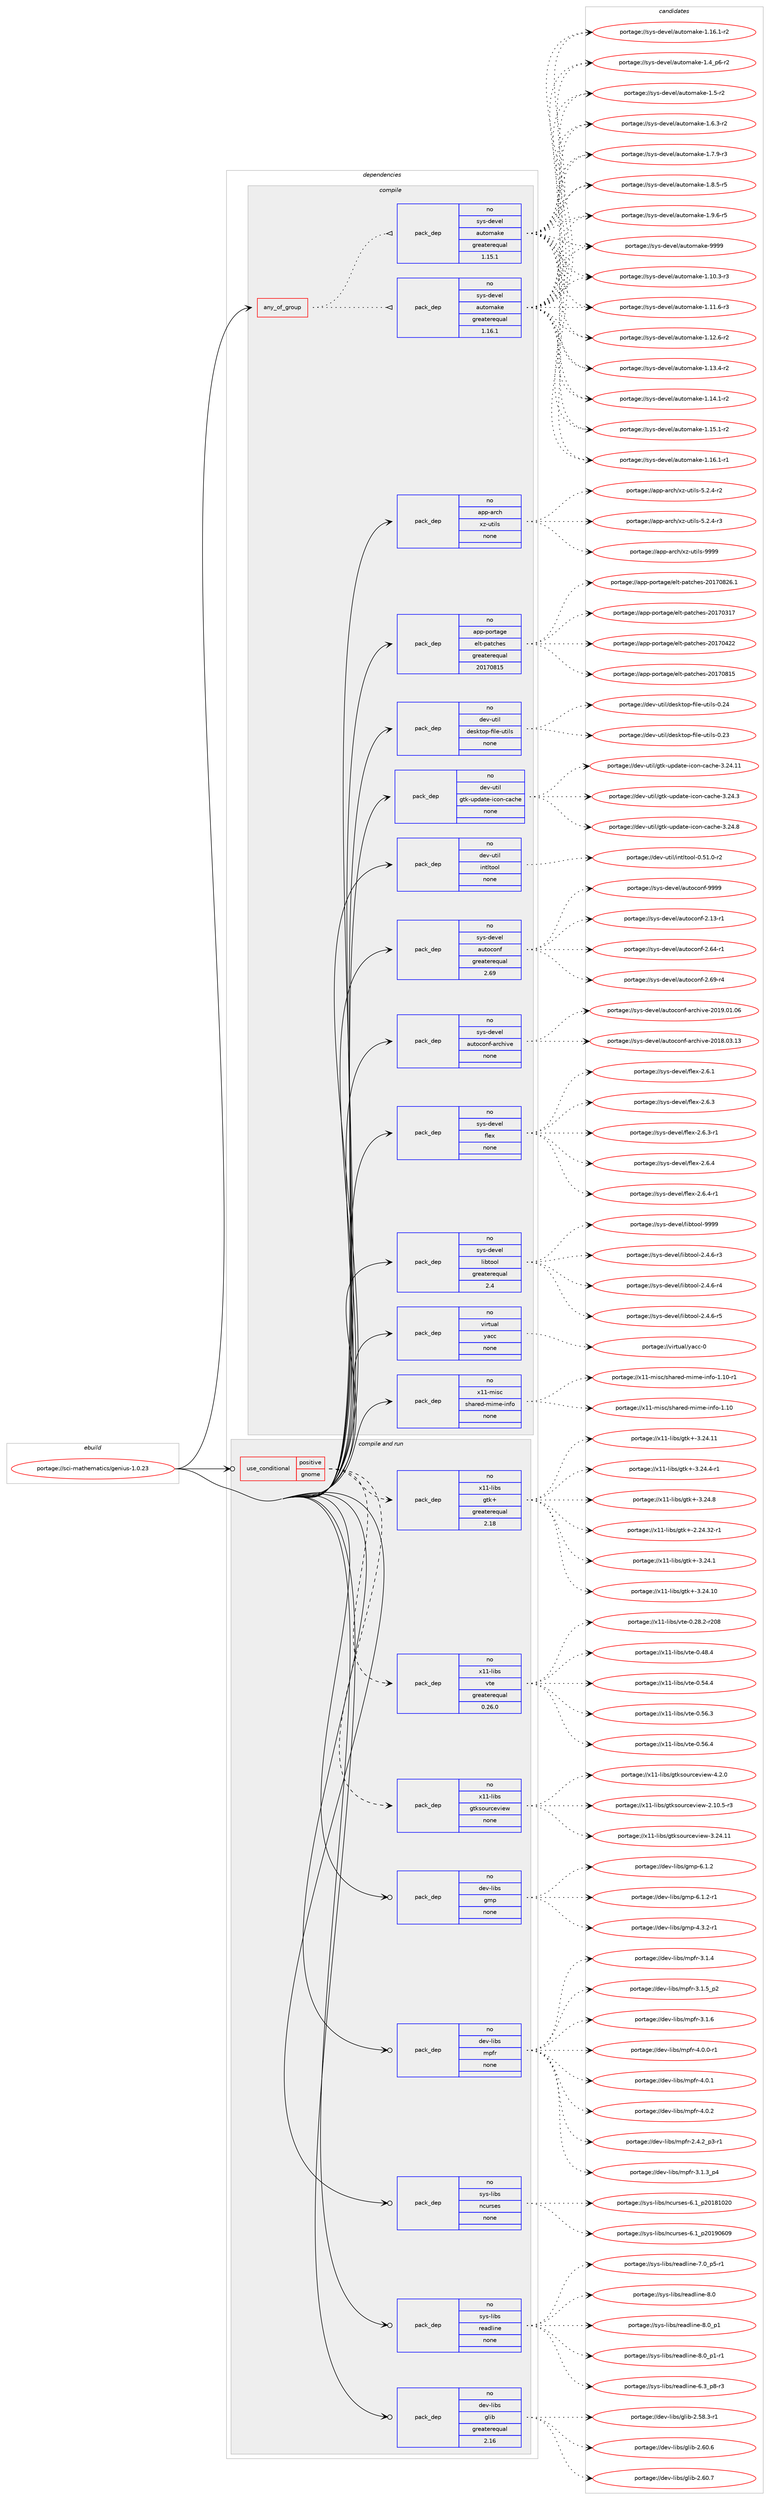 digraph prolog {

# *************
# Graph options
# *************

newrank=true;
concentrate=true;
compound=true;
graph [rankdir=LR,fontname=Helvetica,fontsize=10,ranksep=1.5];#, ranksep=2.5, nodesep=0.2];
edge  [arrowhead=vee];
node  [fontname=Helvetica,fontsize=10];

# **********
# The ebuild
# **********

subgraph cluster_leftcol {
color=gray;
rank=same;
label=<<i>ebuild</i>>;
id [label="portage://sci-mathematics/genius-1.0.23", color=red, width=4, href="../sci-mathematics/genius-1.0.23.svg"];
}

# ****************
# The dependencies
# ****************

subgraph cluster_midcol {
color=gray;
label=<<i>dependencies</i>>;
subgraph cluster_compile {
fillcolor="#eeeeee";
style=filled;
label=<<i>compile</i>>;
subgraph any6490 {
dependency394095 [label=<<TABLE BORDER="0" CELLBORDER="1" CELLSPACING="0" CELLPADDING="4"><TR><TD CELLPADDING="10">any_of_group</TD></TR></TABLE>>, shape=none, color=red];subgraph pack289858 {
dependency394096 [label=<<TABLE BORDER="0" CELLBORDER="1" CELLSPACING="0" CELLPADDING="4" WIDTH="220"><TR><TD ROWSPAN="6" CELLPADDING="30">pack_dep</TD></TR><TR><TD WIDTH="110">no</TD></TR><TR><TD>sys-devel</TD></TR><TR><TD>automake</TD></TR><TR><TD>greaterequal</TD></TR><TR><TD>1.16.1</TD></TR></TABLE>>, shape=none, color=blue];
}
dependency394095:e -> dependency394096:w [weight=20,style="dotted",arrowhead="oinv"];
subgraph pack289859 {
dependency394097 [label=<<TABLE BORDER="0" CELLBORDER="1" CELLSPACING="0" CELLPADDING="4" WIDTH="220"><TR><TD ROWSPAN="6" CELLPADDING="30">pack_dep</TD></TR><TR><TD WIDTH="110">no</TD></TR><TR><TD>sys-devel</TD></TR><TR><TD>automake</TD></TR><TR><TD>greaterequal</TD></TR><TR><TD>1.15.1</TD></TR></TABLE>>, shape=none, color=blue];
}
dependency394095:e -> dependency394097:w [weight=20,style="dotted",arrowhead="oinv"];
}
id:e -> dependency394095:w [weight=20,style="solid",arrowhead="vee"];
subgraph pack289860 {
dependency394098 [label=<<TABLE BORDER="0" CELLBORDER="1" CELLSPACING="0" CELLPADDING="4" WIDTH="220"><TR><TD ROWSPAN="6" CELLPADDING="30">pack_dep</TD></TR><TR><TD WIDTH="110">no</TD></TR><TR><TD>app-arch</TD></TR><TR><TD>xz-utils</TD></TR><TR><TD>none</TD></TR><TR><TD></TD></TR></TABLE>>, shape=none, color=blue];
}
id:e -> dependency394098:w [weight=20,style="solid",arrowhead="vee"];
subgraph pack289861 {
dependency394099 [label=<<TABLE BORDER="0" CELLBORDER="1" CELLSPACING="0" CELLPADDING="4" WIDTH="220"><TR><TD ROWSPAN="6" CELLPADDING="30">pack_dep</TD></TR><TR><TD WIDTH="110">no</TD></TR><TR><TD>app-portage</TD></TR><TR><TD>elt-patches</TD></TR><TR><TD>greaterequal</TD></TR><TR><TD>20170815</TD></TR></TABLE>>, shape=none, color=blue];
}
id:e -> dependency394099:w [weight=20,style="solid",arrowhead="vee"];
subgraph pack289862 {
dependency394100 [label=<<TABLE BORDER="0" CELLBORDER="1" CELLSPACING="0" CELLPADDING="4" WIDTH="220"><TR><TD ROWSPAN="6" CELLPADDING="30">pack_dep</TD></TR><TR><TD WIDTH="110">no</TD></TR><TR><TD>dev-util</TD></TR><TR><TD>desktop-file-utils</TD></TR><TR><TD>none</TD></TR><TR><TD></TD></TR></TABLE>>, shape=none, color=blue];
}
id:e -> dependency394100:w [weight=20,style="solid",arrowhead="vee"];
subgraph pack289863 {
dependency394101 [label=<<TABLE BORDER="0" CELLBORDER="1" CELLSPACING="0" CELLPADDING="4" WIDTH="220"><TR><TD ROWSPAN="6" CELLPADDING="30">pack_dep</TD></TR><TR><TD WIDTH="110">no</TD></TR><TR><TD>dev-util</TD></TR><TR><TD>gtk-update-icon-cache</TD></TR><TR><TD>none</TD></TR><TR><TD></TD></TR></TABLE>>, shape=none, color=blue];
}
id:e -> dependency394101:w [weight=20,style="solid",arrowhead="vee"];
subgraph pack289864 {
dependency394102 [label=<<TABLE BORDER="0" CELLBORDER="1" CELLSPACING="0" CELLPADDING="4" WIDTH="220"><TR><TD ROWSPAN="6" CELLPADDING="30">pack_dep</TD></TR><TR><TD WIDTH="110">no</TD></TR><TR><TD>dev-util</TD></TR><TR><TD>intltool</TD></TR><TR><TD>none</TD></TR><TR><TD></TD></TR></TABLE>>, shape=none, color=blue];
}
id:e -> dependency394102:w [weight=20,style="solid",arrowhead="vee"];
subgraph pack289865 {
dependency394103 [label=<<TABLE BORDER="0" CELLBORDER="1" CELLSPACING="0" CELLPADDING="4" WIDTH="220"><TR><TD ROWSPAN="6" CELLPADDING="30">pack_dep</TD></TR><TR><TD WIDTH="110">no</TD></TR><TR><TD>sys-devel</TD></TR><TR><TD>autoconf</TD></TR><TR><TD>greaterequal</TD></TR><TR><TD>2.69</TD></TR></TABLE>>, shape=none, color=blue];
}
id:e -> dependency394103:w [weight=20,style="solid",arrowhead="vee"];
subgraph pack289866 {
dependency394104 [label=<<TABLE BORDER="0" CELLBORDER="1" CELLSPACING="0" CELLPADDING="4" WIDTH="220"><TR><TD ROWSPAN="6" CELLPADDING="30">pack_dep</TD></TR><TR><TD WIDTH="110">no</TD></TR><TR><TD>sys-devel</TD></TR><TR><TD>autoconf-archive</TD></TR><TR><TD>none</TD></TR><TR><TD></TD></TR></TABLE>>, shape=none, color=blue];
}
id:e -> dependency394104:w [weight=20,style="solid",arrowhead="vee"];
subgraph pack289867 {
dependency394105 [label=<<TABLE BORDER="0" CELLBORDER="1" CELLSPACING="0" CELLPADDING="4" WIDTH="220"><TR><TD ROWSPAN="6" CELLPADDING="30">pack_dep</TD></TR><TR><TD WIDTH="110">no</TD></TR><TR><TD>sys-devel</TD></TR><TR><TD>flex</TD></TR><TR><TD>none</TD></TR><TR><TD></TD></TR></TABLE>>, shape=none, color=blue];
}
id:e -> dependency394105:w [weight=20,style="solid",arrowhead="vee"];
subgraph pack289868 {
dependency394106 [label=<<TABLE BORDER="0" CELLBORDER="1" CELLSPACING="0" CELLPADDING="4" WIDTH="220"><TR><TD ROWSPAN="6" CELLPADDING="30">pack_dep</TD></TR><TR><TD WIDTH="110">no</TD></TR><TR><TD>sys-devel</TD></TR><TR><TD>libtool</TD></TR><TR><TD>greaterequal</TD></TR><TR><TD>2.4</TD></TR></TABLE>>, shape=none, color=blue];
}
id:e -> dependency394106:w [weight=20,style="solid",arrowhead="vee"];
subgraph pack289869 {
dependency394107 [label=<<TABLE BORDER="0" CELLBORDER="1" CELLSPACING="0" CELLPADDING="4" WIDTH="220"><TR><TD ROWSPAN="6" CELLPADDING="30">pack_dep</TD></TR><TR><TD WIDTH="110">no</TD></TR><TR><TD>virtual</TD></TR><TR><TD>yacc</TD></TR><TR><TD>none</TD></TR><TR><TD></TD></TR></TABLE>>, shape=none, color=blue];
}
id:e -> dependency394107:w [weight=20,style="solid",arrowhead="vee"];
subgraph pack289870 {
dependency394108 [label=<<TABLE BORDER="0" CELLBORDER="1" CELLSPACING="0" CELLPADDING="4" WIDTH="220"><TR><TD ROWSPAN="6" CELLPADDING="30">pack_dep</TD></TR><TR><TD WIDTH="110">no</TD></TR><TR><TD>x11-misc</TD></TR><TR><TD>shared-mime-info</TD></TR><TR><TD>none</TD></TR><TR><TD></TD></TR></TABLE>>, shape=none, color=blue];
}
id:e -> dependency394108:w [weight=20,style="solid",arrowhead="vee"];
}
subgraph cluster_compileandrun {
fillcolor="#eeeeee";
style=filled;
label=<<i>compile and run</i>>;
subgraph cond97540 {
dependency394109 [label=<<TABLE BORDER="0" CELLBORDER="1" CELLSPACING="0" CELLPADDING="4"><TR><TD ROWSPAN="3" CELLPADDING="10">use_conditional</TD></TR><TR><TD>positive</TD></TR><TR><TD>gnome</TD></TR></TABLE>>, shape=none, color=red];
subgraph pack289871 {
dependency394110 [label=<<TABLE BORDER="0" CELLBORDER="1" CELLSPACING="0" CELLPADDING="4" WIDTH="220"><TR><TD ROWSPAN="6" CELLPADDING="30">pack_dep</TD></TR><TR><TD WIDTH="110">no</TD></TR><TR><TD>x11-libs</TD></TR><TR><TD>gtk+</TD></TR><TR><TD>greaterequal</TD></TR><TR><TD>2.18</TD></TR></TABLE>>, shape=none, color=blue];
}
dependency394109:e -> dependency394110:w [weight=20,style="dashed",arrowhead="vee"];
subgraph pack289872 {
dependency394111 [label=<<TABLE BORDER="0" CELLBORDER="1" CELLSPACING="0" CELLPADDING="4" WIDTH="220"><TR><TD ROWSPAN="6" CELLPADDING="30">pack_dep</TD></TR><TR><TD WIDTH="110">no</TD></TR><TR><TD>x11-libs</TD></TR><TR><TD>gtksourceview</TD></TR><TR><TD>none</TD></TR><TR><TD></TD></TR></TABLE>>, shape=none, color=blue];
}
dependency394109:e -> dependency394111:w [weight=20,style="dashed",arrowhead="vee"];
subgraph pack289873 {
dependency394112 [label=<<TABLE BORDER="0" CELLBORDER="1" CELLSPACING="0" CELLPADDING="4" WIDTH="220"><TR><TD ROWSPAN="6" CELLPADDING="30">pack_dep</TD></TR><TR><TD WIDTH="110">no</TD></TR><TR><TD>x11-libs</TD></TR><TR><TD>vte</TD></TR><TR><TD>greaterequal</TD></TR><TR><TD>0.26.0</TD></TR></TABLE>>, shape=none, color=blue];
}
dependency394109:e -> dependency394112:w [weight=20,style="dashed",arrowhead="vee"];
}
id:e -> dependency394109:w [weight=20,style="solid",arrowhead="odotvee"];
subgraph pack289874 {
dependency394113 [label=<<TABLE BORDER="0" CELLBORDER="1" CELLSPACING="0" CELLPADDING="4" WIDTH="220"><TR><TD ROWSPAN="6" CELLPADDING="30">pack_dep</TD></TR><TR><TD WIDTH="110">no</TD></TR><TR><TD>dev-libs</TD></TR><TR><TD>glib</TD></TR><TR><TD>greaterequal</TD></TR><TR><TD>2.16</TD></TR></TABLE>>, shape=none, color=blue];
}
id:e -> dependency394113:w [weight=20,style="solid",arrowhead="odotvee"];
subgraph pack289875 {
dependency394114 [label=<<TABLE BORDER="0" CELLBORDER="1" CELLSPACING="0" CELLPADDING="4" WIDTH="220"><TR><TD ROWSPAN="6" CELLPADDING="30">pack_dep</TD></TR><TR><TD WIDTH="110">no</TD></TR><TR><TD>dev-libs</TD></TR><TR><TD>gmp</TD></TR><TR><TD>none</TD></TR><TR><TD></TD></TR></TABLE>>, shape=none, color=blue];
}
id:e -> dependency394114:w [weight=20,style="solid",arrowhead="odotvee"];
subgraph pack289876 {
dependency394115 [label=<<TABLE BORDER="0" CELLBORDER="1" CELLSPACING="0" CELLPADDING="4" WIDTH="220"><TR><TD ROWSPAN="6" CELLPADDING="30">pack_dep</TD></TR><TR><TD WIDTH="110">no</TD></TR><TR><TD>dev-libs</TD></TR><TR><TD>mpfr</TD></TR><TR><TD>none</TD></TR><TR><TD></TD></TR></TABLE>>, shape=none, color=blue];
}
id:e -> dependency394115:w [weight=20,style="solid",arrowhead="odotvee"];
subgraph pack289877 {
dependency394116 [label=<<TABLE BORDER="0" CELLBORDER="1" CELLSPACING="0" CELLPADDING="4" WIDTH="220"><TR><TD ROWSPAN="6" CELLPADDING="30">pack_dep</TD></TR><TR><TD WIDTH="110">no</TD></TR><TR><TD>sys-libs</TD></TR><TR><TD>ncurses</TD></TR><TR><TD>none</TD></TR><TR><TD></TD></TR></TABLE>>, shape=none, color=blue];
}
id:e -> dependency394116:w [weight=20,style="solid",arrowhead="odotvee"];
subgraph pack289878 {
dependency394117 [label=<<TABLE BORDER="0" CELLBORDER="1" CELLSPACING="0" CELLPADDING="4" WIDTH="220"><TR><TD ROWSPAN="6" CELLPADDING="30">pack_dep</TD></TR><TR><TD WIDTH="110">no</TD></TR><TR><TD>sys-libs</TD></TR><TR><TD>readline</TD></TR><TR><TD>none</TD></TR><TR><TD></TD></TR></TABLE>>, shape=none, color=blue];
}
id:e -> dependency394117:w [weight=20,style="solid",arrowhead="odotvee"];
}
subgraph cluster_run {
fillcolor="#eeeeee";
style=filled;
label=<<i>run</i>>;
}
}

# **************
# The candidates
# **************

subgraph cluster_choices {
rank=same;
color=gray;
label=<<i>candidates</i>>;

subgraph choice289858 {
color=black;
nodesep=1;
choiceportage11512111545100101118101108479711711611110997107101454946494846514511451 [label="portage://sys-devel/automake-1.10.3-r3", color=red, width=4,href="../sys-devel/automake-1.10.3-r3.svg"];
choiceportage11512111545100101118101108479711711611110997107101454946494946544511451 [label="portage://sys-devel/automake-1.11.6-r3", color=red, width=4,href="../sys-devel/automake-1.11.6-r3.svg"];
choiceportage11512111545100101118101108479711711611110997107101454946495046544511450 [label="portage://sys-devel/automake-1.12.6-r2", color=red, width=4,href="../sys-devel/automake-1.12.6-r2.svg"];
choiceportage11512111545100101118101108479711711611110997107101454946495146524511450 [label="portage://sys-devel/automake-1.13.4-r2", color=red, width=4,href="../sys-devel/automake-1.13.4-r2.svg"];
choiceportage11512111545100101118101108479711711611110997107101454946495246494511450 [label="portage://sys-devel/automake-1.14.1-r2", color=red, width=4,href="../sys-devel/automake-1.14.1-r2.svg"];
choiceportage11512111545100101118101108479711711611110997107101454946495346494511450 [label="portage://sys-devel/automake-1.15.1-r2", color=red, width=4,href="../sys-devel/automake-1.15.1-r2.svg"];
choiceportage11512111545100101118101108479711711611110997107101454946495446494511449 [label="portage://sys-devel/automake-1.16.1-r1", color=red, width=4,href="../sys-devel/automake-1.16.1-r1.svg"];
choiceportage11512111545100101118101108479711711611110997107101454946495446494511450 [label="portage://sys-devel/automake-1.16.1-r2", color=red, width=4,href="../sys-devel/automake-1.16.1-r2.svg"];
choiceportage115121115451001011181011084797117116111109971071014549465295112544511450 [label="portage://sys-devel/automake-1.4_p6-r2", color=red, width=4,href="../sys-devel/automake-1.4_p6-r2.svg"];
choiceportage11512111545100101118101108479711711611110997107101454946534511450 [label="portage://sys-devel/automake-1.5-r2", color=red, width=4,href="../sys-devel/automake-1.5-r2.svg"];
choiceportage115121115451001011181011084797117116111109971071014549465446514511450 [label="portage://sys-devel/automake-1.6.3-r2", color=red, width=4,href="../sys-devel/automake-1.6.3-r2.svg"];
choiceportage115121115451001011181011084797117116111109971071014549465546574511451 [label="portage://sys-devel/automake-1.7.9-r3", color=red, width=4,href="../sys-devel/automake-1.7.9-r3.svg"];
choiceportage115121115451001011181011084797117116111109971071014549465646534511453 [label="portage://sys-devel/automake-1.8.5-r5", color=red, width=4,href="../sys-devel/automake-1.8.5-r5.svg"];
choiceportage115121115451001011181011084797117116111109971071014549465746544511453 [label="portage://sys-devel/automake-1.9.6-r5", color=red, width=4,href="../sys-devel/automake-1.9.6-r5.svg"];
choiceportage115121115451001011181011084797117116111109971071014557575757 [label="portage://sys-devel/automake-9999", color=red, width=4,href="../sys-devel/automake-9999.svg"];
dependency394096:e -> choiceportage11512111545100101118101108479711711611110997107101454946494846514511451:w [style=dotted,weight="100"];
dependency394096:e -> choiceportage11512111545100101118101108479711711611110997107101454946494946544511451:w [style=dotted,weight="100"];
dependency394096:e -> choiceportage11512111545100101118101108479711711611110997107101454946495046544511450:w [style=dotted,weight="100"];
dependency394096:e -> choiceportage11512111545100101118101108479711711611110997107101454946495146524511450:w [style=dotted,weight="100"];
dependency394096:e -> choiceportage11512111545100101118101108479711711611110997107101454946495246494511450:w [style=dotted,weight="100"];
dependency394096:e -> choiceportage11512111545100101118101108479711711611110997107101454946495346494511450:w [style=dotted,weight="100"];
dependency394096:e -> choiceportage11512111545100101118101108479711711611110997107101454946495446494511449:w [style=dotted,weight="100"];
dependency394096:e -> choiceportage11512111545100101118101108479711711611110997107101454946495446494511450:w [style=dotted,weight="100"];
dependency394096:e -> choiceportage115121115451001011181011084797117116111109971071014549465295112544511450:w [style=dotted,weight="100"];
dependency394096:e -> choiceportage11512111545100101118101108479711711611110997107101454946534511450:w [style=dotted,weight="100"];
dependency394096:e -> choiceportage115121115451001011181011084797117116111109971071014549465446514511450:w [style=dotted,weight="100"];
dependency394096:e -> choiceportage115121115451001011181011084797117116111109971071014549465546574511451:w [style=dotted,weight="100"];
dependency394096:e -> choiceportage115121115451001011181011084797117116111109971071014549465646534511453:w [style=dotted,weight="100"];
dependency394096:e -> choiceportage115121115451001011181011084797117116111109971071014549465746544511453:w [style=dotted,weight="100"];
dependency394096:e -> choiceportage115121115451001011181011084797117116111109971071014557575757:w [style=dotted,weight="100"];
}
subgraph choice289859 {
color=black;
nodesep=1;
choiceportage11512111545100101118101108479711711611110997107101454946494846514511451 [label="portage://sys-devel/automake-1.10.3-r3", color=red, width=4,href="../sys-devel/automake-1.10.3-r3.svg"];
choiceportage11512111545100101118101108479711711611110997107101454946494946544511451 [label="portage://sys-devel/automake-1.11.6-r3", color=red, width=4,href="../sys-devel/automake-1.11.6-r3.svg"];
choiceportage11512111545100101118101108479711711611110997107101454946495046544511450 [label="portage://sys-devel/automake-1.12.6-r2", color=red, width=4,href="../sys-devel/automake-1.12.6-r2.svg"];
choiceportage11512111545100101118101108479711711611110997107101454946495146524511450 [label="portage://sys-devel/automake-1.13.4-r2", color=red, width=4,href="../sys-devel/automake-1.13.4-r2.svg"];
choiceportage11512111545100101118101108479711711611110997107101454946495246494511450 [label="portage://sys-devel/automake-1.14.1-r2", color=red, width=4,href="../sys-devel/automake-1.14.1-r2.svg"];
choiceportage11512111545100101118101108479711711611110997107101454946495346494511450 [label="portage://sys-devel/automake-1.15.1-r2", color=red, width=4,href="../sys-devel/automake-1.15.1-r2.svg"];
choiceportage11512111545100101118101108479711711611110997107101454946495446494511449 [label="portage://sys-devel/automake-1.16.1-r1", color=red, width=4,href="../sys-devel/automake-1.16.1-r1.svg"];
choiceportage11512111545100101118101108479711711611110997107101454946495446494511450 [label="portage://sys-devel/automake-1.16.1-r2", color=red, width=4,href="../sys-devel/automake-1.16.1-r2.svg"];
choiceportage115121115451001011181011084797117116111109971071014549465295112544511450 [label="portage://sys-devel/automake-1.4_p6-r2", color=red, width=4,href="../sys-devel/automake-1.4_p6-r2.svg"];
choiceportage11512111545100101118101108479711711611110997107101454946534511450 [label="portage://sys-devel/automake-1.5-r2", color=red, width=4,href="../sys-devel/automake-1.5-r2.svg"];
choiceportage115121115451001011181011084797117116111109971071014549465446514511450 [label="portage://sys-devel/automake-1.6.3-r2", color=red, width=4,href="../sys-devel/automake-1.6.3-r2.svg"];
choiceportage115121115451001011181011084797117116111109971071014549465546574511451 [label="portage://sys-devel/automake-1.7.9-r3", color=red, width=4,href="../sys-devel/automake-1.7.9-r3.svg"];
choiceportage115121115451001011181011084797117116111109971071014549465646534511453 [label="portage://sys-devel/automake-1.8.5-r5", color=red, width=4,href="../sys-devel/automake-1.8.5-r5.svg"];
choiceportage115121115451001011181011084797117116111109971071014549465746544511453 [label="portage://sys-devel/automake-1.9.6-r5", color=red, width=4,href="../sys-devel/automake-1.9.6-r5.svg"];
choiceportage115121115451001011181011084797117116111109971071014557575757 [label="portage://sys-devel/automake-9999", color=red, width=4,href="../sys-devel/automake-9999.svg"];
dependency394097:e -> choiceportage11512111545100101118101108479711711611110997107101454946494846514511451:w [style=dotted,weight="100"];
dependency394097:e -> choiceportage11512111545100101118101108479711711611110997107101454946494946544511451:w [style=dotted,weight="100"];
dependency394097:e -> choiceportage11512111545100101118101108479711711611110997107101454946495046544511450:w [style=dotted,weight="100"];
dependency394097:e -> choiceportage11512111545100101118101108479711711611110997107101454946495146524511450:w [style=dotted,weight="100"];
dependency394097:e -> choiceportage11512111545100101118101108479711711611110997107101454946495246494511450:w [style=dotted,weight="100"];
dependency394097:e -> choiceportage11512111545100101118101108479711711611110997107101454946495346494511450:w [style=dotted,weight="100"];
dependency394097:e -> choiceportage11512111545100101118101108479711711611110997107101454946495446494511449:w [style=dotted,weight="100"];
dependency394097:e -> choiceportage11512111545100101118101108479711711611110997107101454946495446494511450:w [style=dotted,weight="100"];
dependency394097:e -> choiceportage115121115451001011181011084797117116111109971071014549465295112544511450:w [style=dotted,weight="100"];
dependency394097:e -> choiceportage11512111545100101118101108479711711611110997107101454946534511450:w [style=dotted,weight="100"];
dependency394097:e -> choiceportage115121115451001011181011084797117116111109971071014549465446514511450:w [style=dotted,weight="100"];
dependency394097:e -> choiceportage115121115451001011181011084797117116111109971071014549465546574511451:w [style=dotted,weight="100"];
dependency394097:e -> choiceportage115121115451001011181011084797117116111109971071014549465646534511453:w [style=dotted,weight="100"];
dependency394097:e -> choiceportage115121115451001011181011084797117116111109971071014549465746544511453:w [style=dotted,weight="100"];
dependency394097:e -> choiceportage115121115451001011181011084797117116111109971071014557575757:w [style=dotted,weight="100"];
}
subgraph choice289860 {
color=black;
nodesep=1;
choiceportage9711211245971149910447120122451171161051081154553465046524511450 [label="portage://app-arch/xz-utils-5.2.4-r2", color=red, width=4,href="../app-arch/xz-utils-5.2.4-r2.svg"];
choiceportage9711211245971149910447120122451171161051081154553465046524511451 [label="portage://app-arch/xz-utils-5.2.4-r3", color=red, width=4,href="../app-arch/xz-utils-5.2.4-r3.svg"];
choiceportage9711211245971149910447120122451171161051081154557575757 [label="portage://app-arch/xz-utils-9999", color=red, width=4,href="../app-arch/xz-utils-9999.svg"];
dependency394098:e -> choiceportage9711211245971149910447120122451171161051081154553465046524511450:w [style=dotted,weight="100"];
dependency394098:e -> choiceportage9711211245971149910447120122451171161051081154553465046524511451:w [style=dotted,weight="100"];
dependency394098:e -> choiceportage9711211245971149910447120122451171161051081154557575757:w [style=dotted,weight="100"];
}
subgraph choice289861 {
color=black;
nodesep=1;
choiceportage97112112451121111141169710310147101108116451129711699104101115455048495548514955 [label="portage://app-portage/elt-patches-20170317", color=red, width=4,href="../app-portage/elt-patches-20170317.svg"];
choiceportage97112112451121111141169710310147101108116451129711699104101115455048495548525050 [label="portage://app-portage/elt-patches-20170422", color=red, width=4,href="../app-portage/elt-patches-20170422.svg"];
choiceportage97112112451121111141169710310147101108116451129711699104101115455048495548564953 [label="portage://app-portage/elt-patches-20170815", color=red, width=4,href="../app-portage/elt-patches-20170815.svg"];
choiceportage971121124511211111411697103101471011081164511297116991041011154550484955485650544649 [label="portage://app-portage/elt-patches-20170826.1", color=red, width=4,href="../app-portage/elt-patches-20170826.1.svg"];
dependency394099:e -> choiceportage97112112451121111141169710310147101108116451129711699104101115455048495548514955:w [style=dotted,weight="100"];
dependency394099:e -> choiceportage97112112451121111141169710310147101108116451129711699104101115455048495548525050:w [style=dotted,weight="100"];
dependency394099:e -> choiceportage97112112451121111141169710310147101108116451129711699104101115455048495548564953:w [style=dotted,weight="100"];
dependency394099:e -> choiceportage971121124511211111411697103101471011081164511297116991041011154550484955485650544649:w [style=dotted,weight="100"];
}
subgraph choice289862 {
color=black;
nodesep=1;
choiceportage100101118451171161051084710010111510711611111245102105108101451171161051081154548465051 [label="portage://dev-util/desktop-file-utils-0.23", color=red, width=4,href="../dev-util/desktop-file-utils-0.23.svg"];
choiceportage100101118451171161051084710010111510711611111245102105108101451171161051081154548465052 [label="portage://dev-util/desktop-file-utils-0.24", color=red, width=4,href="../dev-util/desktop-file-utils-0.24.svg"];
dependency394100:e -> choiceportage100101118451171161051084710010111510711611111245102105108101451171161051081154548465051:w [style=dotted,weight="100"];
dependency394100:e -> choiceportage100101118451171161051084710010111510711611111245102105108101451171161051081154548465052:w [style=dotted,weight="100"];
}
subgraph choice289863 {
color=black;
nodesep=1;
choiceportage100101118451171161051084710311610745117112100971161014510599111110459997991041014551465052464949 [label="portage://dev-util/gtk-update-icon-cache-3.24.11", color=red, width=4,href="../dev-util/gtk-update-icon-cache-3.24.11.svg"];
choiceportage1001011184511711610510847103116107451171121009711610145105991111104599979910410145514650524651 [label="portage://dev-util/gtk-update-icon-cache-3.24.3", color=red, width=4,href="../dev-util/gtk-update-icon-cache-3.24.3.svg"];
choiceportage1001011184511711610510847103116107451171121009711610145105991111104599979910410145514650524656 [label="portage://dev-util/gtk-update-icon-cache-3.24.8", color=red, width=4,href="../dev-util/gtk-update-icon-cache-3.24.8.svg"];
dependency394101:e -> choiceportage100101118451171161051084710311610745117112100971161014510599111110459997991041014551465052464949:w [style=dotted,weight="100"];
dependency394101:e -> choiceportage1001011184511711610510847103116107451171121009711610145105991111104599979910410145514650524651:w [style=dotted,weight="100"];
dependency394101:e -> choiceportage1001011184511711610510847103116107451171121009711610145105991111104599979910410145514650524656:w [style=dotted,weight="100"];
}
subgraph choice289864 {
color=black;
nodesep=1;
choiceportage1001011184511711610510847105110116108116111111108454846534946484511450 [label="portage://dev-util/intltool-0.51.0-r2", color=red, width=4,href="../dev-util/intltool-0.51.0-r2.svg"];
dependency394102:e -> choiceportage1001011184511711610510847105110116108116111111108454846534946484511450:w [style=dotted,weight="100"];
}
subgraph choice289865 {
color=black;
nodesep=1;
choiceportage1151211154510010111810110847971171161119911111010245504649514511449 [label="portage://sys-devel/autoconf-2.13-r1", color=red, width=4,href="../sys-devel/autoconf-2.13-r1.svg"];
choiceportage1151211154510010111810110847971171161119911111010245504654524511449 [label="portage://sys-devel/autoconf-2.64-r1", color=red, width=4,href="../sys-devel/autoconf-2.64-r1.svg"];
choiceportage1151211154510010111810110847971171161119911111010245504654574511452 [label="portage://sys-devel/autoconf-2.69-r4", color=red, width=4,href="../sys-devel/autoconf-2.69-r4.svg"];
choiceportage115121115451001011181011084797117116111991111101024557575757 [label="portage://sys-devel/autoconf-9999", color=red, width=4,href="../sys-devel/autoconf-9999.svg"];
dependency394103:e -> choiceportage1151211154510010111810110847971171161119911111010245504649514511449:w [style=dotted,weight="100"];
dependency394103:e -> choiceportage1151211154510010111810110847971171161119911111010245504654524511449:w [style=dotted,weight="100"];
dependency394103:e -> choiceportage1151211154510010111810110847971171161119911111010245504654574511452:w [style=dotted,weight="100"];
dependency394103:e -> choiceportage115121115451001011181011084797117116111991111101024557575757:w [style=dotted,weight="100"];
}
subgraph choice289866 {
color=black;
nodesep=1;
choiceportage115121115451001011181011084797117116111991111101024597114991041051181014550484956464851464951 [label="portage://sys-devel/autoconf-archive-2018.03.13", color=red, width=4,href="../sys-devel/autoconf-archive-2018.03.13.svg"];
choiceportage115121115451001011181011084797117116111991111101024597114991041051181014550484957464849464854 [label="portage://sys-devel/autoconf-archive-2019.01.06", color=red, width=4,href="../sys-devel/autoconf-archive-2019.01.06.svg"];
dependency394104:e -> choiceportage115121115451001011181011084797117116111991111101024597114991041051181014550484956464851464951:w [style=dotted,weight="100"];
dependency394104:e -> choiceportage115121115451001011181011084797117116111991111101024597114991041051181014550484957464849464854:w [style=dotted,weight="100"];
}
subgraph choice289867 {
color=black;
nodesep=1;
choiceportage1151211154510010111810110847102108101120455046544649 [label="portage://sys-devel/flex-2.6.1", color=red, width=4,href="../sys-devel/flex-2.6.1.svg"];
choiceportage1151211154510010111810110847102108101120455046544651 [label="portage://sys-devel/flex-2.6.3", color=red, width=4,href="../sys-devel/flex-2.6.3.svg"];
choiceportage11512111545100101118101108471021081011204550465446514511449 [label="portage://sys-devel/flex-2.6.3-r1", color=red, width=4,href="../sys-devel/flex-2.6.3-r1.svg"];
choiceportage1151211154510010111810110847102108101120455046544652 [label="portage://sys-devel/flex-2.6.4", color=red, width=4,href="../sys-devel/flex-2.6.4.svg"];
choiceportage11512111545100101118101108471021081011204550465446524511449 [label="portage://sys-devel/flex-2.6.4-r1", color=red, width=4,href="../sys-devel/flex-2.6.4-r1.svg"];
dependency394105:e -> choiceportage1151211154510010111810110847102108101120455046544649:w [style=dotted,weight="100"];
dependency394105:e -> choiceportage1151211154510010111810110847102108101120455046544651:w [style=dotted,weight="100"];
dependency394105:e -> choiceportage11512111545100101118101108471021081011204550465446514511449:w [style=dotted,weight="100"];
dependency394105:e -> choiceportage1151211154510010111810110847102108101120455046544652:w [style=dotted,weight="100"];
dependency394105:e -> choiceportage11512111545100101118101108471021081011204550465446524511449:w [style=dotted,weight="100"];
}
subgraph choice289868 {
color=black;
nodesep=1;
choiceportage1151211154510010111810110847108105981161111111084550465246544511451 [label="portage://sys-devel/libtool-2.4.6-r3", color=red, width=4,href="../sys-devel/libtool-2.4.6-r3.svg"];
choiceportage1151211154510010111810110847108105981161111111084550465246544511452 [label="portage://sys-devel/libtool-2.4.6-r4", color=red, width=4,href="../sys-devel/libtool-2.4.6-r4.svg"];
choiceportage1151211154510010111810110847108105981161111111084550465246544511453 [label="portage://sys-devel/libtool-2.4.6-r5", color=red, width=4,href="../sys-devel/libtool-2.4.6-r5.svg"];
choiceportage1151211154510010111810110847108105981161111111084557575757 [label="portage://sys-devel/libtool-9999", color=red, width=4,href="../sys-devel/libtool-9999.svg"];
dependency394106:e -> choiceportage1151211154510010111810110847108105981161111111084550465246544511451:w [style=dotted,weight="100"];
dependency394106:e -> choiceportage1151211154510010111810110847108105981161111111084550465246544511452:w [style=dotted,weight="100"];
dependency394106:e -> choiceportage1151211154510010111810110847108105981161111111084550465246544511453:w [style=dotted,weight="100"];
dependency394106:e -> choiceportage1151211154510010111810110847108105981161111111084557575757:w [style=dotted,weight="100"];
}
subgraph choice289869 {
color=black;
nodesep=1;
choiceportage11810511411611797108471219799994548 [label="portage://virtual/yacc-0", color=red, width=4,href="../virtual/yacc-0.svg"];
dependency394107:e -> choiceportage11810511411611797108471219799994548:w [style=dotted,weight="100"];
}
subgraph choice289870 {
color=black;
nodesep=1;
choiceportage12049494510910511599471151049711410110045109105109101451051101021114549464948 [label="portage://x11-misc/shared-mime-info-1.10", color=red, width=4,href="../x11-misc/shared-mime-info-1.10.svg"];
choiceportage120494945109105115994711510497114101100451091051091014510511010211145494649484511449 [label="portage://x11-misc/shared-mime-info-1.10-r1", color=red, width=4,href="../x11-misc/shared-mime-info-1.10-r1.svg"];
dependency394108:e -> choiceportage12049494510910511599471151049711410110045109105109101451051101021114549464948:w [style=dotted,weight="100"];
dependency394108:e -> choiceportage120494945109105115994711510497114101100451091051091014510511010211145494649484511449:w [style=dotted,weight="100"];
}
subgraph choice289871 {
color=black;
nodesep=1;
choiceportage12049494510810598115471031161074345504650524651504511449 [label="portage://x11-libs/gtk+-2.24.32-r1", color=red, width=4,href="../x11-libs/gtk+-2.24.32-r1.svg"];
choiceportage12049494510810598115471031161074345514650524649 [label="portage://x11-libs/gtk+-3.24.1", color=red, width=4,href="../x11-libs/gtk+-3.24.1.svg"];
choiceportage1204949451081059811547103116107434551465052464948 [label="portage://x11-libs/gtk+-3.24.10", color=red, width=4,href="../x11-libs/gtk+-3.24.10.svg"];
choiceportage1204949451081059811547103116107434551465052464949 [label="portage://x11-libs/gtk+-3.24.11", color=red, width=4,href="../x11-libs/gtk+-3.24.11.svg"];
choiceportage120494945108105981154710311610743455146505246524511449 [label="portage://x11-libs/gtk+-3.24.4-r1", color=red, width=4,href="../x11-libs/gtk+-3.24.4-r1.svg"];
choiceportage12049494510810598115471031161074345514650524656 [label="portage://x11-libs/gtk+-3.24.8", color=red, width=4,href="../x11-libs/gtk+-3.24.8.svg"];
dependency394110:e -> choiceportage12049494510810598115471031161074345504650524651504511449:w [style=dotted,weight="100"];
dependency394110:e -> choiceportage12049494510810598115471031161074345514650524649:w [style=dotted,weight="100"];
dependency394110:e -> choiceportage1204949451081059811547103116107434551465052464948:w [style=dotted,weight="100"];
dependency394110:e -> choiceportage1204949451081059811547103116107434551465052464949:w [style=dotted,weight="100"];
dependency394110:e -> choiceportage120494945108105981154710311610743455146505246524511449:w [style=dotted,weight="100"];
dependency394110:e -> choiceportage12049494510810598115471031161074345514650524656:w [style=dotted,weight="100"];
}
subgraph choice289872 {
color=black;
nodesep=1;
choiceportage120494945108105981154710311610711511111711499101118105101119455046494846534511451 [label="portage://x11-libs/gtksourceview-2.10.5-r3", color=red, width=4,href="../x11-libs/gtksourceview-2.10.5-r3.svg"];
choiceportage1204949451081059811547103116107115111117114991011181051011194551465052464949 [label="portage://x11-libs/gtksourceview-3.24.11", color=red, width=4,href="../x11-libs/gtksourceview-3.24.11.svg"];
choiceportage120494945108105981154710311610711511111711499101118105101119455246504648 [label="portage://x11-libs/gtksourceview-4.2.0", color=red, width=4,href="../x11-libs/gtksourceview-4.2.0.svg"];
dependency394111:e -> choiceportage120494945108105981154710311610711511111711499101118105101119455046494846534511451:w [style=dotted,weight="100"];
dependency394111:e -> choiceportage1204949451081059811547103116107115111117114991011181051011194551465052464949:w [style=dotted,weight="100"];
dependency394111:e -> choiceportage120494945108105981154710311610711511111711499101118105101119455246504648:w [style=dotted,weight="100"];
}
subgraph choice289873 {
color=black;
nodesep=1;
choiceportage12049494510810598115471181161014548465056465045114504856 [label="portage://x11-libs/vte-0.28.2-r208", color=red, width=4,href="../x11-libs/vte-0.28.2-r208.svg"];
choiceportage120494945108105981154711811610145484652564652 [label="portage://x11-libs/vte-0.48.4", color=red, width=4,href="../x11-libs/vte-0.48.4.svg"];
choiceportage120494945108105981154711811610145484653524652 [label="portage://x11-libs/vte-0.54.4", color=red, width=4,href="../x11-libs/vte-0.54.4.svg"];
choiceportage120494945108105981154711811610145484653544651 [label="portage://x11-libs/vte-0.56.3", color=red, width=4,href="../x11-libs/vte-0.56.3.svg"];
choiceportage120494945108105981154711811610145484653544652 [label="portage://x11-libs/vte-0.56.4", color=red, width=4,href="../x11-libs/vte-0.56.4.svg"];
dependency394112:e -> choiceportage12049494510810598115471181161014548465056465045114504856:w [style=dotted,weight="100"];
dependency394112:e -> choiceportage120494945108105981154711811610145484652564652:w [style=dotted,weight="100"];
dependency394112:e -> choiceportage120494945108105981154711811610145484653524652:w [style=dotted,weight="100"];
dependency394112:e -> choiceportage120494945108105981154711811610145484653544651:w [style=dotted,weight="100"];
dependency394112:e -> choiceportage120494945108105981154711811610145484653544652:w [style=dotted,weight="100"];
}
subgraph choice289874 {
color=black;
nodesep=1;
choiceportage10010111845108105981154710310810598455046535646514511449 [label="portage://dev-libs/glib-2.58.3-r1", color=red, width=4,href="../dev-libs/glib-2.58.3-r1.svg"];
choiceportage1001011184510810598115471031081059845504654484654 [label="portage://dev-libs/glib-2.60.6", color=red, width=4,href="../dev-libs/glib-2.60.6.svg"];
choiceportage1001011184510810598115471031081059845504654484655 [label="portage://dev-libs/glib-2.60.7", color=red, width=4,href="../dev-libs/glib-2.60.7.svg"];
dependency394113:e -> choiceportage10010111845108105981154710310810598455046535646514511449:w [style=dotted,weight="100"];
dependency394113:e -> choiceportage1001011184510810598115471031081059845504654484654:w [style=dotted,weight="100"];
dependency394113:e -> choiceportage1001011184510810598115471031081059845504654484655:w [style=dotted,weight="100"];
}
subgraph choice289875 {
color=black;
nodesep=1;
choiceportage1001011184510810598115471031091124552465146504511449 [label="portage://dev-libs/gmp-4.3.2-r1", color=red, width=4,href="../dev-libs/gmp-4.3.2-r1.svg"];
choiceportage100101118451081059811547103109112455446494650 [label="portage://dev-libs/gmp-6.1.2", color=red, width=4,href="../dev-libs/gmp-6.1.2.svg"];
choiceportage1001011184510810598115471031091124554464946504511449 [label="portage://dev-libs/gmp-6.1.2-r1", color=red, width=4,href="../dev-libs/gmp-6.1.2-r1.svg"];
dependency394114:e -> choiceportage1001011184510810598115471031091124552465146504511449:w [style=dotted,weight="100"];
dependency394114:e -> choiceportage100101118451081059811547103109112455446494650:w [style=dotted,weight="100"];
dependency394114:e -> choiceportage1001011184510810598115471031091124554464946504511449:w [style=dotted,weight="100"];
}
subgraph choice289876 {
color=black;
nodesep=1;
choiceportage10010111845108105981154710911210211445504652465095112514511449 [label="portage://dev-libs/mpfr-2.4.2_p3-r1", color=red, width=4,href="../dev-libs/mpfr-2.4.2_p3-r1.svg"];
choiceportage1001011184510810598115471091121021144551464946519511252 [label="portage://dev-libs/mpfr-3.1.3_p4", color=red, width=4,href="../dev-libs/mpfr-3.1.3_p4.svg"];
choiceportage100101118451081059811547109112102114455146494652 [label="portage://dev-libs/mpfr-3.1.4", color=red, width=4,href="../dev-libs/mpfr-3.1.4.svg"];
choiceportage1001011184510810598115471091121021144551464946539511250 [label="portage://dev-libs/mpfr-3.1.5_p2", color=red, width=4,href="../dev-libs/mpfr-3.1.5_p2.svg"];
choiceportage100101118451081059811547109112102114455146494654 [label="portage://dev-libs/mpfr-3.1.6", color=red, width=4,href="../dev-libs/mpfr-3.1.6.svg"];
choiceportage1001011184510810598115471091121021144552464846484511449 [label="portage://dev-libs/mpfr-4.0.0-r1", color=red, width=4,href="../dev-libs/mpfr-4.0.0-r1.svg"];
choiceportage100101118451081059811547109112102114455246484649 [label="portage://dev-libs/mpfr-4.0.1", color=red, width=4,href="../dev-libs/mpfr-4.0.1.svg"];
choiceportage100101118451081059811547109112102114455246484650 [label="portage://dev-libs/mpfr-4.0.2", color=red, width=4,href="../dev-libs/mpfr-4.0.2.svg"];
dependency394115:e -> choiceportage10010111845108105981154710911210211445504652465095112514511449:w [style=dotted,weight="100"];
dependency394115:e -> choiceportage1001011184510810598115471091121021144551464946519511252:w [style=dotted,weight="100"];
dependency394115:e -> choiceportage100101118451081059811547109112102114455146494652:w [style=dotted,weight="100"];
dependency394115:e -> choiceportage1001011184510810598115471091121021144551464946539511250:w [style=dotted,weight="100"];
dependency394115:e -> choiceportage100101118451081059811547109112102114455146494654:w [style=dotted,weight="100"];
dependency394115:e -> choiceportage1001011184510810598115471091121021144552464846484511449:w [style=dotted,weight="100"];
dependency394115:e -> choiceportage100101118451081059811547109112102114455246484649:w [style=dotted,weight="100"];
dependency394115:e -> choiceportage100101118451081059811547109112102114455246484650:w [style=dotted,weight="100"];
}
subgraph choice289877 {
color=black;
nodesep=1;
choiceportage1151211154510810598115471109911711411510111545544649951125048495649485048 [label="portage://sys-libs/ncurses-6.1_p20181020", color=red, width=4,href="../sys-libs/ncurses-6.1_p20181020.svg"];
choiceportage1151211154510810598115471109911711411510111545544649951125048495748544857 [label="portage://sys-libs/ncurses-6.1_p20190609", color=red, width=4,href="../sys-libs/ncurses-6.1_p20190609.svg"];
dependency394116:e -> choiceportage1151211154510810598115471109911711411510111545544649951125048495649485048:w [style=dotted,weight="100"];
dependency394116:e -> choiceportage1151211154510810598115471109911711411510111545544649951125048495748544857:w [style=dotted,weight="100"];
}
subgraph choice289878 {
color=black;
nodesep=1;
choiceportage115121115451081059811547114101971001081051101014554465195112564511451 [label="portage://sys-libs/readline-6.3_p8-r3", color=red, width=4,href="../sys-libs/readline-6.3_p8-r3.svg"];
choiceportage115121115451081059811547114101971001081051101014555464895112534511449 [label="portage://sys-libs/readline-7.0_p5-r1", color=red, width=4,href="../sys-libs/readline-7.0_p5-r1.svg"];
choiceportage1151211154510810598115471141019710010810511010145564648 [label="portage://sys-libs/readline-8.0", color=red, width=4,href="../sys-libs/readline-8.0.svg"];
choiceportage11512111545108105981154711410197100108105110101455646489511249 [label="portage://sys-libs/readline-8.0_p1", color=red, width=4,href="../sys-libs/readline-8.0_p1.svg"];
choiceportage115121115451081059811547114101971001081051101014556464895112494511449 [label="portage://sys-libs/readline-8.0_p1-r1", color=red, width=4,href="../sys-libs/readline-8.0_p1-r1.svg"];
dependency394117:e -> choiceportage115121115451081059811547114101971001081051101014554465195112564511451:w [style=dotted,weight="100"];
dependency394117:e -> choiceportage115121115451081059811547114101971001081051101014555464895112534511449:w [style=dotted,weight="100"];
dependency394117:e -> choiceportage1151211154510810598115471141019710010810511010145564648:w [style=dotted,weight="100"];
dependency394117:e -> choiceportage11512111545108105981154711410197100108105110101455646489511249:w [style=dotted,weight="100"];
dependency394117:e -> choiceportage115121115451081059811547114101971001081051101014556464895112494511449:w [style=dotted,weight="100"];
}
}

}

